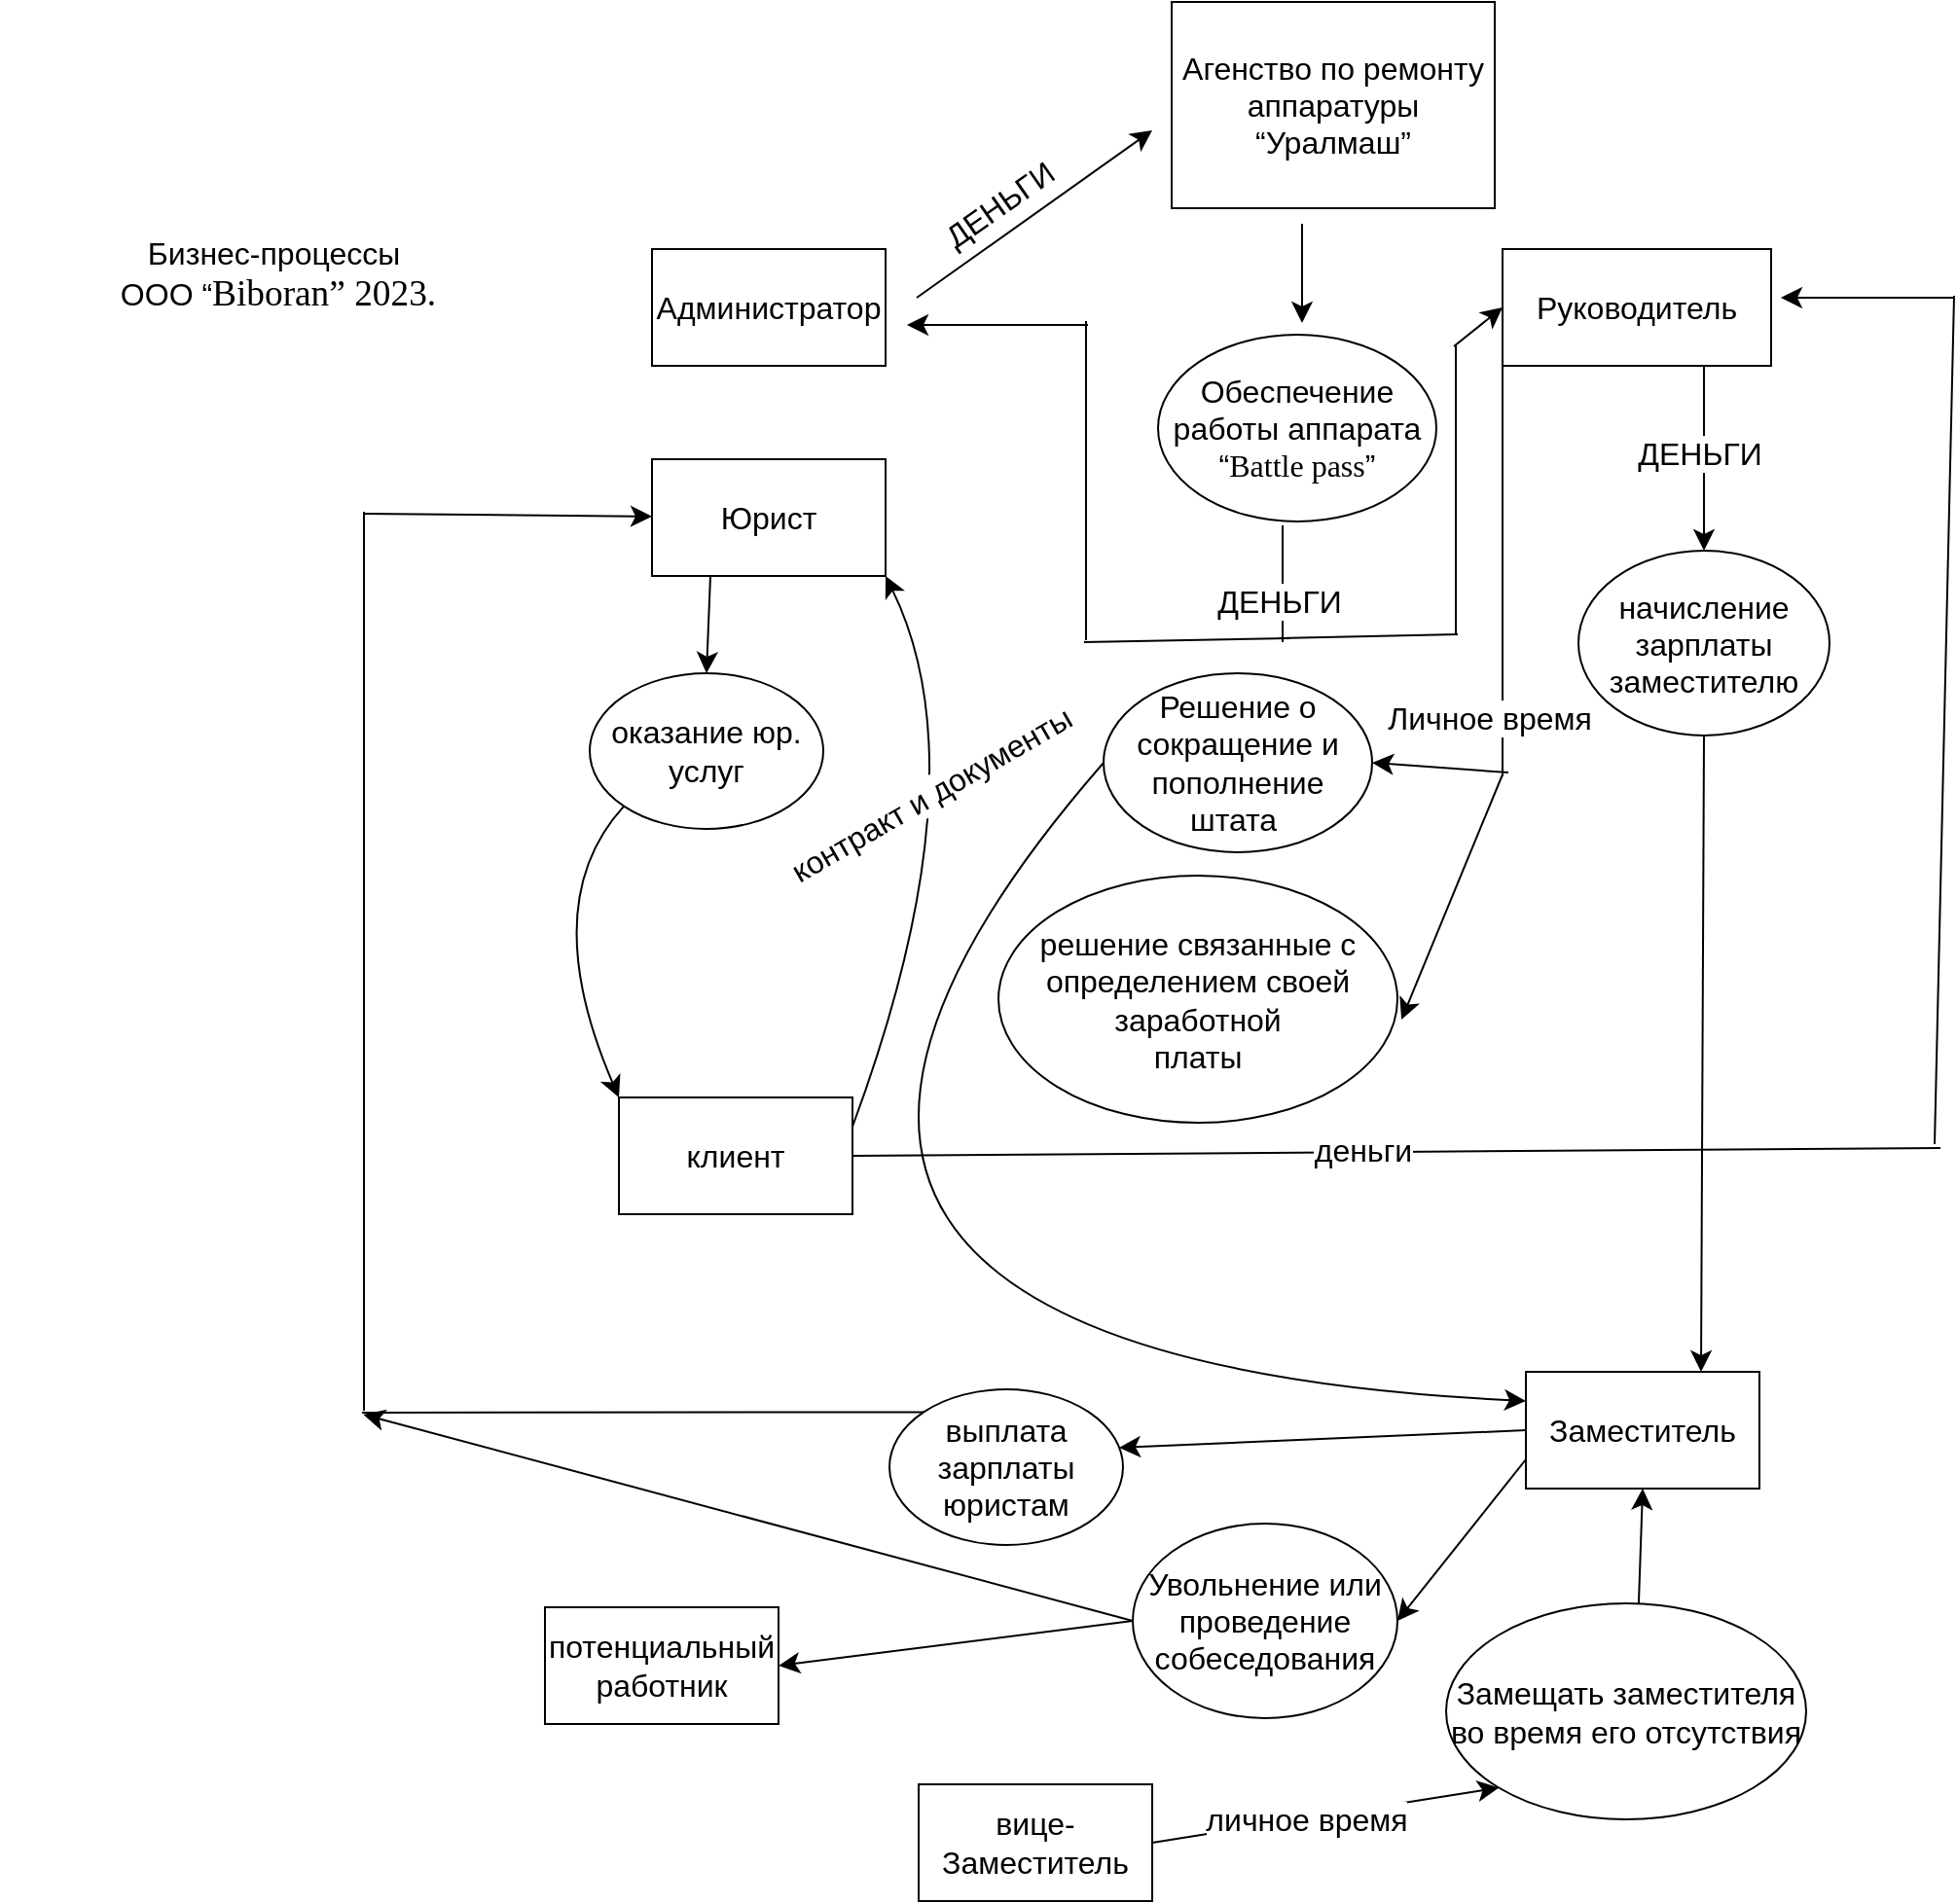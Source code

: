 <mxfile version="22.1.21" type="github">
  <diagram name="Страница — 1" id="nTOJG4U7TyEazY0ghbzv">
    <mxGraphModel dx="2769" dy="1395" grid="0" gridSize="10" guides="1" tooltips="1" connect="1" arrows="1" fold="1" page="0" pageScale="1" pageWidth="827" pageHeight="1169" math="0" shadow="0">
      <root>
        <mxCell id="0" />
        <mxCell id="1" parent="0" />
        <mxCell id="ied_S7TfPLxYeV3mwsQc-1" value="Администратор" style="rounded=0;whiteSpace=wrap;html=1;fontSize=16;" vertex="1" parent="1">
          <mxGeometry x="-96" y="-101" width="120" height="60" as="geometry" />
        </mxCell>
        <mxCell id="ied_S7TfPLxYeV3mwsQc-2" value="Юрист" style="rounded=0;whiteSpace=wrap;html=1;fontSize=16;" vertex="1" parent="1">
          <mxGeometry x="-96" y="7" width="120" height="60" as="geometry" />
        </mxCell>
        <mxCell id="ied_S7TfPLxYeV3mwsQc-3" value="Руководитель" style="rounded=0;whiteSpace=wrap;html=1;fontSize=16;" vertex="1" parent="1">
          <mxGeometry x="341" y="-101" width="138" height="60" as="geometry" />
        </mxCell>
        <mxCell id="ied_S7TfPLxYeV3mwsQc-5" value="вице-Заместитель" style="rounded=0;whiteSpace=wrap;html=1;fontSize=16;" vertex="1" parent="1">
          <mxGeometry x="41" y="688" width="120" height="60" as="geometry" />
        </mxCell>
        <mxCell id="ied_S7TfPLxYeV3mwsQc-6" value="Заместитель" style="rounded=0;whiteSpace=wrap;html=1;fontSize=16;" vertex="1" parent="1">
          <mxGeometry x="353" y="476" width="120" height="60" as="geometry" />
        </mxCell>
        <mxCell id="ied_S7TfPLxYeV3mwsQc-8" value="Обеспечение работы аппарата “&lt;span style=&quot;font-size:12.0pt;font-family:&amp;quot;Times New Roman&amp;quot;,&amp;quot;serif&amp;quot;;&lt;br/&gt;mso-fareast-font-family:&amp;quot;Times New Roman&amp;quot;;mso-ansi-language:EN-US;mso-fareast-language:&lt;br/&gt;RU;mso-bidi-language:AR-SA&quot; lang=&quot;EN-US&quot;&gt;Battle&lt;/span&gt;&lt;span style=&quot;font-size:&lt;br/&gt;12.0pt;font-family:&amp;quot;Times New Roman&amp;quot;,&amp;quot;serif&amp;quot;;mso-fareast-font-family:&amp;quot;Times New Roman&amp;quot;;&lt;br/&gt;mso-ansi-language:RU;mso-fareast-language:RU;mso-bidi-language:AR-SA&quot; lang=&quot;EN-US&quot;&gt; &lt;/span&gt;&lt;span style=&quot;font-size:12.0pt;font-family:&amp;quot;Times New Roman&amp;quot;,&amp;quot;serif&amp;quot;;&lt;br/&gt;mso-fareast-font-family:&amp;quot;Times New Roman&amp;quot;;mso-ansi-language:EN-US;mso-fareast-language:&lt;br/&gt;RU;mso-bidi-language:AR-SA&quot; lang=&quot;EN-US&quot;&gt;pass&lt;/span&gt;&lt;span style=&quot;font-size:12.0pt;&lt;br/&gt;font-family:&amp;quot;Times New Roman&amp;quot;,&amp;quot;serif&amp;quot;;mso-fareast-font-family:&amp;quot;Times New Roman&amp;quot;;&lt;br/&gt;mso-ansi-language:RU;mso-fareast-language:RU;mso-bidi-language:AR-SA&quot;&gt;”&lt;/span&gt;" style="ellipse;whiteSpace=wrap;html=1;fontSize=16;" vertex="1" parent="1">
          <mxGeometry x="164" y="-57" width="143" height="96" as="geometry" />
        </mxCell>
        <mxCell id="ied_S7TfPLxYeV3mwsQc-9" value="Решение о сокращение и пополнение штата&amp;nbsp;" style="ellipse;whiteSpace=wrap;html=1;fontSize=16;" vertex="1" parent="1">
          <mxGeometry x="136" y="117" width="138" height="92" as="geometry" />
        </mxCell>
        <mxCell id="ied_S7TfPLxYeV3mwsQc-10" value="начисление зарплаты заместителю" style="ellipse;whiteSpace=wrap;html=1;fontSize=16;" vertex="1" parent="1">
          <mxGeometry x="380" y="54" width="129" height="95" as="geometry" />
        </mxCell>
        <mxCell id="ied_S7TfPLxYeV3mwsQc-11" value="решение связанные с определением своей заработной&lt;br/&gt;платы" style="ellipse;whiteSpace=wrap;html=1;fontSize=16;" vertex="1" parent="1">
          <mxGeometry x="82" y="221" width="205" height="127" as="geometry" />
        </mxCell>
        <mxCell id="ied_S7TfPLxYeV3mwsQc-12" value="" style="endArrow=classic;html=1;rounded=0;fontSize=12;startSize=8;endSize=8;curved=1;" edge="1" parent="1">
          <mxGeometry width="50" height="50" relative="1" as="geometry">
            <mxPoint x="40" y="-76" as="sourcePoint" />
            <mxPoint x="161" y="-162" as="targetPoint" />
          </mxGeometry>
        </mxCell>
        <mxCell id="ied_S7TfPLxYeV3mwsQc-13" value="ДЕНЬГИ" style="edgeLabel;html=1;align=center;verticalAlign=middle;resizable=0;points=[];fontSize=16;rotation=-35;" vertex="1" connectable="0" parent="ied_S7TfPLxYeV3mwsQc-12">
          <mxGeometry x="-0.244" y="1" relative="1" as="geometry">
            <mxPoint x="-3" y="-15" as="offset" />
          </mxGeometry>
        </mxCell>
        <mxCell id="ied_S7TfPLxYeV3mwsQc-14" value="Агенство по ремонту аппаратуры “Уралмаш”" style="rounded=0;whiteSpace=wrap;html=1;fontSize=16;" vertex="1" parent="1">
          <mxGeometry x="171" y="-228" width="166" height="106" as="geometry" />
        </mxCell>
        <mxCell id="ied_S7TfPLxYeV3mwsQc-16" value="" style="endArrow=classic;html=1;rounded=0;fontSize=12;startSize=8;endSize=8;curved=1;" edge="1" parent="1">
          <mxGeometry width="50" height="50" relative="1" as="geometry">
            <mxPoint x="238" y="-114" as="sourcePoint" />
            <mxPoint x="238" y="-63" as="targetPoint" />
          </mxGeometry>
        </mxCell>
        <mxCell id="ied_S7TfPLxYeV3mwsQc-18" value="" style="endArrow=none;html=1;rounded=0;fontSize=12;startSize=8;endSize=8;curved=1;" edge="1" parent="1">
          <mxGeometry width="50" height="50" relative="1" as="geometry">
            <mxPoint x="228" y="101" as="sourcePoint" />
            <mxPoint x="228" y="41" as="targetPoint" />
          </mxGeometry>
        </mxCell>
        <mxCell id="ied_S7TfPLxYeV3mwsQc-19" value="" style="endArrow=none;html=1;rounded=0;fontSize=12;startSize=8;endSize=8;curved=1;" edge="1" parent="1">
          <mxGeometry width="50" height="50" relative="1" as="geometry">
            <mxPoint x="126" y="101" as="sourcePoint" />
            <mxPoint x="232" y="99" as="targetPoint" />
          </mxGeometry>
        </mxCell>
        <mxCell id="ied_S7TfPLxYeV3mwsQc-25" value="ДЕНЬГИ" style="edgeLabel;html=1;align=center;verticalAlign=middle;resizable=0;points=[];fontSize=16;" vertex="1" connectable="0" parent="ied_S7TfPLxYeV3mwsQc-19">
          <mxGeometry x="-0.245" y="1" relative="1" as="geometry">
            <mxPoint x="60" y="-19" as="offset" />
          </mxGeometry>
        </mxCell>
        <mxCell id="ied_S7TfPLxYeV3mwsQc-20" value="" style="endArrow=none;html=1;rounded=0;fontSize=12;startSize=8;endSize=8;curved=1;" edge="1" parent="1">
          <mxGeometry width="50" height="50" relative="1" as="geometry">
            <mxPoint x="127" y="100" as="sourcePoint" />
            <mxPoint x="127" y="-64" as="targetPoint" />
          </mxGeometry>
        </mxCell>
        <mxCell id="ied_S7TfPLxYeV3mwsQc-21" value="" style="endArrow=classic;html=1;rounded=0;fontSize=12;startSize=8;endSize=8;curved=1;" edge="1" parent="1">
          <mxGeometry width="50" height="50" relative="1" as="geometry">
            <mxPoint x="128" y="-62" as="sourcePoint" />
            <mxPoint x="35" y="-62" as="targetPoint" />
          </mxGeometry>
        </mxCell>
        <mxCell id="ied_S7TfPLxYeV3mwsQc-22" value="" style="endArrow=none;html=1;rounded=0;fontSize=12;startSize=8;endSize=8;curved=1;" edge="1" parent="1">
          <mxGeometry width="50" height="50" relative="1" as="geometry">
            <mxPoint x="226" y="99" as="sourcePoint" />
            <mxPoint x="318" y="97" as="targetPoint" />
          </mxGeometry>
        </mxCell>
        <mxCell id="ied_S7TfPLxYeV3mwsQc-23" value="" style="endArrow=none;html=1;rounded=0;fontSize=12;startSize=8;endSize=8;curved=1;" edge="1" parent="1">
          <mxGeometry width="50" height="50" relative="1" as="geometry">
            <mxPoint x="317" y="97" as="sourcePoint" />
            <mxPoint x="317" y="-52" as="targetPoint" />
          </mxGeometry>
        </mxCell>
        <mxCell id="ied_S7TfPLxYeV3mwsQc-24" value="" style="endArrow=classic;html=1;rounded=0;fontSize=12;startSize=8;endSize=8;curved=1;entryX=0;entryY=0.5;entryDx=0;entryDy=0;" edge="1" parent="1" target="ied_S7TfPLxYeV3mwsQc-3">
          <mxGeometry width="50" height="50" relative="1" as="geometry">
            <mxPoint x="316" y="-51" as="sourcePoint" />
            <mxPoint x="344" y="-51" as="targetPoint" />
          </mxGeometry>
        </mxCell>
        <mxCell id="ied_S7TfPLxYeV3mwsQc-26" value="" style="endArrow=classic;html=1;rounded=0;fontSize=12;startSize=8;endSize=8;curved=1;entryX=0.5;entryY=0;entryDx=0;entryDy=0;exitX=0.75;exitY=1;exitDx=0;exitDy=0;" edge="1" parent="1" source="ied_S7TfPLxYeV3mwsQc-3" target="ied_S7TfPLxYeV3mwsQc-10">
          <mxGeometry width="50" height="50" relative="1" as="geometry">
            <mxPoint x="426" y="-24" as="sourcePoint" />
            <mxPoint x="426" y="50" as="targetPoint" />
          </mxGeometry>
        </mxCell>
        <mxCell id="ied_S7TfPLxYeV3mwsQc-27" value="ДЕНЬГИ" style="edgeLabel;html=1;align=center;verticalAlign=middle;resizable=0;points=[];fontSize=16;" vertex="1" connectable="0" parent="ied_S7TfPLxYeV3mwsQc-26">
          <mxGeometry x="-0.054" y="-3" relative="1" as="geometry">
            <mxPoint as="offset" />
          </mxGeometry>
        </mxCell>
        <mxCell id="ied_S7TfPLxYeV3mwsQc-28" value="" style="endArrow=classic;html=1;rounded=0;fontSize=12;startSize=8;endSize=8;curved=1;entryX=0.75;entryY=0;entryDx=0;entryDy=0;exitX=0.5;exitY=1;exitDx=0;exitDy=0;" edge="1" parent="1" source="ied_S7TfPLxYeV3mwsQc-10" target="ied_S7TfPLxYeV3mwsQc-6">
          <mxGeometry width="50" height="50" relative="1" as="geometry">
            <mxPoint x="425" y="156" as="sourcePoint" />
            <mxPoint x="423" y="230" as="targetPoint" />
          </mxGeometry>
        </mxCell>
        <mxCell id="ied_S7TfPLxYeV3mwsQc-30" value="" style="endArrow=none;html=1;rounded=0;fontSize=12;startSize=8;endSize=8;curved=1;entryX=0;entryY=1;entryDx=0;entryDy=0;" edge="1" parent="1" target="ied_S7TfPLxYeV3mwsQc-3">
          <mxGeometry width="50" height="50" relative="1" as="geometry">
            <mxPoint x="341" y="170" as="sourcePoint" />
            <mxPoint x="356" y="-38" as="targetPoint" />
          </mxGeometry>
        </mxCell>
        <mxCell id="ied_S7TfPLxYeV3mwsQc-34" value="Личное время" style="edgeLabel;html=1;align=center;verticalAlign=middle;resizable=0;points=[];fontSize=16;" vertex="1" connectable="0" parent="ied_S7TfPLxYeV3mwsQc-30">
          <mxGeometry x="0.289" y="-2" relative="1" as="geometry">
            <mxPoint x="-9" y="106" as="offset" />
          </mxGeometry>
        </mxCell>
        <mxCell id="ied_S7TfPLxYeV3mwsQc-32" value="" style="endArrow=classic;html=1;rounded=0;fontSize=12;startSize=8;endSize=8;curved=1;entryX=1;entryY=0.5;entryDx=0;entryDy=0;" edge="1" parent="1" target="ied_S7TfPLxYeV3mwsQc-9">
          <mxGeometry width="50" height="50" relative="1" as="geometry">
            <mxPoint x="344" y="168" as="sourcePoint" />
            <mxPoint x="217" y="166" as="targetPoint" />
          </mxGeometry>
        </mxCell>
        <mxCell id="ied_S7TfPLxYeV3mwsQc-33" value="" style="endArrow=classic;html=1;rounded=0;fontSize=12;startSize=8;endSize=8;curved=1;entryX=1.01;entryY=0.583;entryDx=0;entryDy=0;entryPerimeter=0;" edge="1" parent="1" target="ied_S7TfPLxYeV3mwsQc-11">
          <mxGeometry width="50" height="50" relative="1" as="geometry">
            <mxPoint x="341" y="169" as="sourcePoint" />
            <mxPoint x="217" y="166" as="targetPoint" />
          </mxGeometry>
        </mxCell>
        <mxCell id="ied_S7TfPLxYeV3mwsQc-67" style="edgeStyle=none;curved=1;rounded=0;orthogonalLoop=1;jettySize=auto;html=1;exitX=0;exitY=0.5;exitDx=0;exitDy=0;entryX=1;entryY=0.5;entryDx=0;entryDy=0;fontSize=12;startSize=8;endSize=8;" edge="1" parent="1" source="ied_S7TfPLxYeV3mwsQc-36" target="ied_S7TfPLxYeV3mwsQc-65">
          <mxGeometry relative="1" as="geometry" />
        </mxCell>
        <mxCell id="ied_S7TfPLxYeV3mwsQc-68" style="edgeStyle=none;curved=1;rounded=0;orthogonalLoop=1;jettySize=auto;html=1;exitX=0;exitY=0.5;exitDx=0;exitDy=0;fontSize=12;startSize=8;endSize=8;" edge="1" parent="1" source="ied_S7TfPLxYeV3mwsQc-36">
          <mxGeometry relative="1" as="geometry">
            <mxPoint x="-244.294" y="497.941" as="targetPoint" />
          </mxGeometry>
        </mxCell>
        <mxCell id="ied_S7TfPLxYeV3mwsQc-36" value="Увольнение или проведение собеседования" style="ellipse;whiteSpace=wrap;html=1;fontSize=16;" vertex="1" parent="1">
          <mxGeometry x="151" y="554" width="136" height="100" as="geometry" />
        </mxCell>
        <mxCell id="ied_S7TfPLxYeV3mwsQc-38" value="" style="endArrow=classic;html=1;rounded=0;fontSize=12;startSize=8;endSize=8;curved=1;entryX=0;entryY=0.25;entryDx=0;entryDy=0;exitX=0;exitY=0.5;exitDx=0;exitDy=0;" edge="1" parent="1" source="ied_S7TfPLxYeV3mwsQc-9" target="ied_S7TfPLxYeV3mwsQc-6">
          <mxGeometry width="50" height="50" relative="1" as="geometry">
            <mxPoint x="167" y="316" as="sourcePoint" />
            <mxPoint x="217" y="266" as="targetPoint" />
            <Array as="points">
              <mxPoint x="-129" y="467" />
            </Array>
          </mxGeometry>
        </mxCell>
        <mxCell id="ied_S7TfPLxYeV3mwsQc-39" value="" style="endArrow=classic;html=1;rounded=0;fontSize=12;startSize=8;endSize=8;curved=1;entryX=1;entryY=0.5;entryDx=0;entryDy=0;exitX=0;exitY=0.75;exitDx=0;exitDy=0;" edge="1" parent="1" source="ied_S7TfPLxYeV3mwsQc-6" target="ied_S7TfPLxYeV3mwsQc-36">
          <mxGeometry width="50" height="50" relative="1" as="geometry">
            <mxPoint x="72" y="571" as="sourcePoint" />
            <mxPoint x="122" y="521" as="targetPoint" />
          </mxGeometry>
        </mxCell>
        <mxCell id="ied_S7TfPLxYeV3mwsQc-40" value="Замещать заместителя во время его отсутствия" style="ellipse;whiteSpace=wrap;html=1;fontSize=16;" vertex="1" parent="1">
          <mxGeometry x="312" y="595" width="185" height="111" as="geometry" />
        </mxCell>
        <mxCell id="ied_S7TfPLxYeV3mwsQc-41" value="" style="endArrow=classic;html=1;rounded=0;fontSize=12;startSize=8;endSize=8;curved=1;entryX=0;entryY=1;entryDx=0;entryDy=0;exitX=1;exitY=0.5;exitDx=0;exitDy=0;" edge="1" parent="1" source="ied_S7TfPLxYeV3mwsQc-5" target="ied_S7TfPLxYeV3mwsQc-40">
          <mxGeometry width="50" height="50" relative="1" as="geometry">
            <mxPoint x="274" y="736" as="sourcePoint" />
            <mxPoint x="324" y="686" as="targetPoint" />
          </mxGeometry>
        </mxCell>
        <mxCell id="ied_S7TfPLxYeV3mwsQc-42" value="личное время" style="edgeLabel;html=1;align=center;verticalAlign=middle;resizable=0;points=[];fontSize=16;" vertex="1" connectable="0" parent="ied_S7TfPLxYeV3mwsQc-41">
          <mxGeometry x="-0.335" relative="1" as="geometry">
            <mxPoint x="19" y="-3" as="offset" />
          </mxGeometry>
        </mxCell>
        <mxCell id="ied_S7TfPLxYeV3mwsQc-43" value="" style="endArrow=classic;html=1;rounded=0;fontSize=12;startSize=8;endSize=8;curved=1;entryX=0.5;entryY=1;entryDx=0;entryDy=0;exitX=0.535;exitY=0;exitDx=0;exitDy=0;exitPerimeter=0;" edge="1" parent="1" source="ied_S7TfPLxYeV3mwsQc-40" target="ied_S7TfPLxYeV3mwsQc-6">
          <mxGeometry width="50" height="50" relative="1" as="geometry">
            <mxPoint x="388" y="589" as="sourcePoint" />
            <mxPoint x="438" y="539" as="targetPoint" />
          </mxGeometry>
        </mxCell>
        <mxCell id="ied_S7TfPLxYeV3mwsQc-44" value="клиент" style="rounded=0;whiteSpace=wrap;html=1;fontSize=16;" vertex="1" parent="1">
          <mxGeometry x="-113" y="335" width="120" height="60" as="geometry" />
        </mxCell>
        <mxCell id="ied_S7TfPLxYeV3mwsQc-45" value="оказание юр. услуг" style="ellipse;whiteSpace=wrap;html=1;fontSize=16;" vertex="1" parent="1">
          <mxGeometry x="-128" y="117" width="120" height="80" as="geometry" />
        </mxCell>
        <mxCell id="ied_S7TfPLxYeV3mwsQc-47" value="" style="endArrow=classic;html=1;rounded=0;fontSize=12;startSize=8;endSize=8;curved=1;exitX=1;exitY=0.25;exitDx=0;exitDy=0;entryX=1;entryY=1;entryDx=0;entryDy=0;" edge="1" parent="1" source="ied_S7TfPLxYeV3mwsQc-44" target="ied_S7TfPLxYeV3mwsQc-2">
          <mxGeometry width="50" height="50" relative="1" as="geometry">
            <mxPoint x="19" y="226" as="sourcePoint" />
            <mxPoint x="69" y="176" as="targetPoint" />
            <Array as="points">
              <mxPoint x="74" y="169" />
            </Array>
          </mxGeometry>
        </mxCell>
        <mxCell id="ied_S7TfPLxYeV3mwsQc-48" value="контракт и документы" style="edgeLabel;html=1;align=center;verticalAlign=middle;resizable=0;points=[];fontSize=16;rotation=-30;" vertex="1" connectable="0" parent="ied_S7TfPLxYeV3mwsQc-47">
          <mxGeometry x="-0.507" y="-2" relative="1" as="geometry">
            <mxPoint x="12" y="-101" as="offset" />
          </mxGeometry>
        </mxCell>
        <mxCell id="ied_S7TfPLxYeV3mwsQc-49" value="" style="endArrow=classic;html=1;rounded=0;fontSize=12;startSize=8;endSize=8;curved=1;entryX=0.5;entryY=0;entryDx=0;entryDy=0;exitX=0.25;exitY=1;exitDx=0;exitDy=0;" edge="1" parent="1" source="ied_S7TfPLxYeV3mwsQc-2" target="ied_S7TfPLxYeV3mwsQc-45">
          <mxGeometry width="50" height="50" relative="1" as="geometry">
            <mxPoint x="-89" y="120" as="sourcePoint" />
            <mxPoint x="-39" y="70" as="targetPoint" />
          </mxGeometry>
        </mxCell>
        <mxCell id="ied_S7TfPLxYeV3mwsQc-50" value="" style="endArrow=classic;html=1;rounded=0;fontSize=12;startSize=8;endSize=8;curved=1;exitX=0;exitY=1;exitDx=0;exitDy=0;entryX=0;entryY=0;entryDx=0;entryDy=0;" edge="1" parent="1" source="ied_S7TfPLxYeV3mwsQc-45" target="ied_S7TfPLxYeV3mwsQc-44">
          <mxGeometry width="50" height="50" relative="1" as="geometry">
            <mxPoint x="-101" y="286" as="sourcePoint" />
            <mxPoint x="-51" y="236" as="targetPoint" />
            <Array as="points">
              <mxPoint x="-156" y="235" />
            </Array>
          </mxGeometry>
        </mxCell>
        <mxCell id="ied_S7TfPLxYeV3mwsQc-52" value="выплата зарплаты&lt;br&gt;юристам" style="ellipse;whiteSpace=wrap;html=1;fontSize=16;" vertex="1" parent="1">
          <mxGeometry x="26" y="485" width="120" height="80" as="geometry" />
        </mxCell>
        <mxCell id="ied_S7TfPLxYeV3mwsQc-55" value="" style="endArrow=classic;html=1;rounded=0;fontSize=12;startSize=8;endSize=8;curved=1;entryX=0.983;entryY=0.375;entryDx=0;entryDy=0;entryPerimeter=0;exitX=0;exitY=0.5;exitDx=0;exitDy=0;" edge="1" parent="1" source="ied_S7TfPLxYeV3mwsQc-6" target="ied_S7TfPLxYeV3mwsQc-52">
          <mxGeometry width="50" height="50" relative="1" as="geometry">
            <mxPoint x="183" y="416" as="sourcePoint" />
            <mxPoint x="233" y="366" as="targetPoint" />
          </mxGeometry>
        </mxCell>
        <mxCell id="ied_S7TfPLxYeV3mwsQc-57" value="" style="endArrow=none;html=1;rounded=0;fontSize=12;startSize=8;endSize=8;curved=1;entryX=0;entryY=0;entryDx=0;entryDy=0;" edge="1" parent="1" target="ied_S7TfPLxYeV3mwsQc-52">
          <mxGeometry width="50" height="50" relative="1" as="geometry">
            <mxPoint x="-245" y="497" as="sourcePoint" />
            <mxPoint x="-40" y="489" as="targetPoint" />
          </mxGeometry>
        </mxCell>
        <mxCell id="ied_S7TfPLxYeV3mwsQc-58" value="" style="endArrow=none;html=1;rounded=0;fontSize=12;startSize=8;endSize=8;curved=1;" edge="1" parent="1">
          <mxGeometry width="50" height="50" relative="1" as="geometry">
            <mxPoint x="-244" y="496" as="sourcePoint" />
            <mxPoint x="-244" y="34" as="targetPoint" />
          </mxGeometry>
        </mxCell>
        <mxCell id="ied_S7TfPLxYeV3mwsQc-59" value="" style="endArrow=classic;html=1;rounded=0;fontSize=12;startSize=8;endSize=8;curved=1;" edge="1" parent="1" target="ied_S7TfPLxYeV3mwsQc-2">
          <mxGeometry width="50" height="50" relative="1" as="geometry">
            <mxPoint x="-244" y="35" as="sourcePoint" />
            <mxPoint x="-9" y="166" as="targetPoint" />
          </mxGeometry>
        </mxCell>
        <mxCell id="ied_S7TfPLxYeV3mwsQc-60" value="" style="endArrow=none;html=1;rounded=0;fontSize=12;startSize=8;endSize=8;curved=1;exitX=1;exitY=0.5;exitDx=0;exitDy=0;" edge="1" parent="1" source="ied_S7TfPLxYeV3mwsQc-44">
          <mxGeometry width="50" height="50" relative="1" as="geometry">
            <mxPoint x="39" y="387" as="sourcePoint" />
            <mxPoint x="566" y="361" as="targetPoint" />
          </mxGeometry>
        </mxCell>
        <mxCell id="ied_S7TfPLxYeV3mwsQc-64" value="деньги" style="edgeLabel;html=1;align=center;verticalAlign=middle;resizable=0;points=[];fontSize=16;" vertex="1" connectable="0" parent="ied_S7TfPLxYeV3mwsQc-60">
          <mxGeometry x="0.056" relative="1" as="geometry">
            <mxPoint x="-33" y="-1" as="offset" />
          </mxGeometry>
        </mxCell>
        <mxCell id="ied_S7TfPLxYeV3mwsQc-61" value="" style="endArrow=none;html=1;rounded=0;fontSize=12;startSize=8;endSize=8;curved=1;" edge="1" parent="1">
          <mxGeometry width="50" height="50" relative="1" as="geometry">
            <mxPoint x="563" y="359" as="sourcePoint" />
            <mxPoint x="573" y="-77" as="targetPoint" />
          </mxGeometry>
        </mxCell>
        <mxCell id="ied_S7TfPLxYeV3mwsQc-62" value="" style="endArrow=classic;html=1;rounded=0;fontSize=12;startSize=8;endSize=8;curved=1;" edge="1" parent="1">
          <mxGeometry width="50" height="50" relative="1" as="geometry">
            <mxPoint x="573" y="-76" as="sourcePoint" />
            <mxPoint x="484" y="-76" as="targetPoint" />
          </mxGeometry>
        </mxCell>
        <mxCell id="ied_S7TfPLxYeV3mwsQc-65" value="потенциальный работник" style="rounded=0;whiteSpace=wrap;html=1;fontSize=16;" vertex="1" parent="1">
          <mxGeometry x="-151" y="597" width="120" height="60" as="geometry" />
        </mxCell>
        <mxCell id="ied_S7TfPLxYeV3mwsQc-69" value="Бизнес-процессы&amp;nbsp;&lt;br/&gt;ООО “&lt;span style=&quot;font-size: 14pt; font-family: &amp;quot;Times New Roman&amp;quot;, &amp;quot;serif&amp;quot;;&quot; lang=&quot;EN-US&quot;&gt;Biboran&lt;/span&gt;&lt;span style=&quot;font-size: 14pt; font-family: &amp;quot;Times New Roman&amp;quot;, &amp;quot;serif&amp;quot;;&quot;&gt;” 2023.&lt;/span&gt;" style="text;html=1;strokeColor=none;fillColor=none;align=center;verticalAlign=middle;whiteSpace=wrap;rounded=0;fontSize=16;" vertex="1" parent="1">
          <mxGeometry x="-431" y="-117" width="286" height="58" as="geometry" />
        </mxCell>
      </root>
    </mxGraphModel>
  </diagram>
</mxfile>
